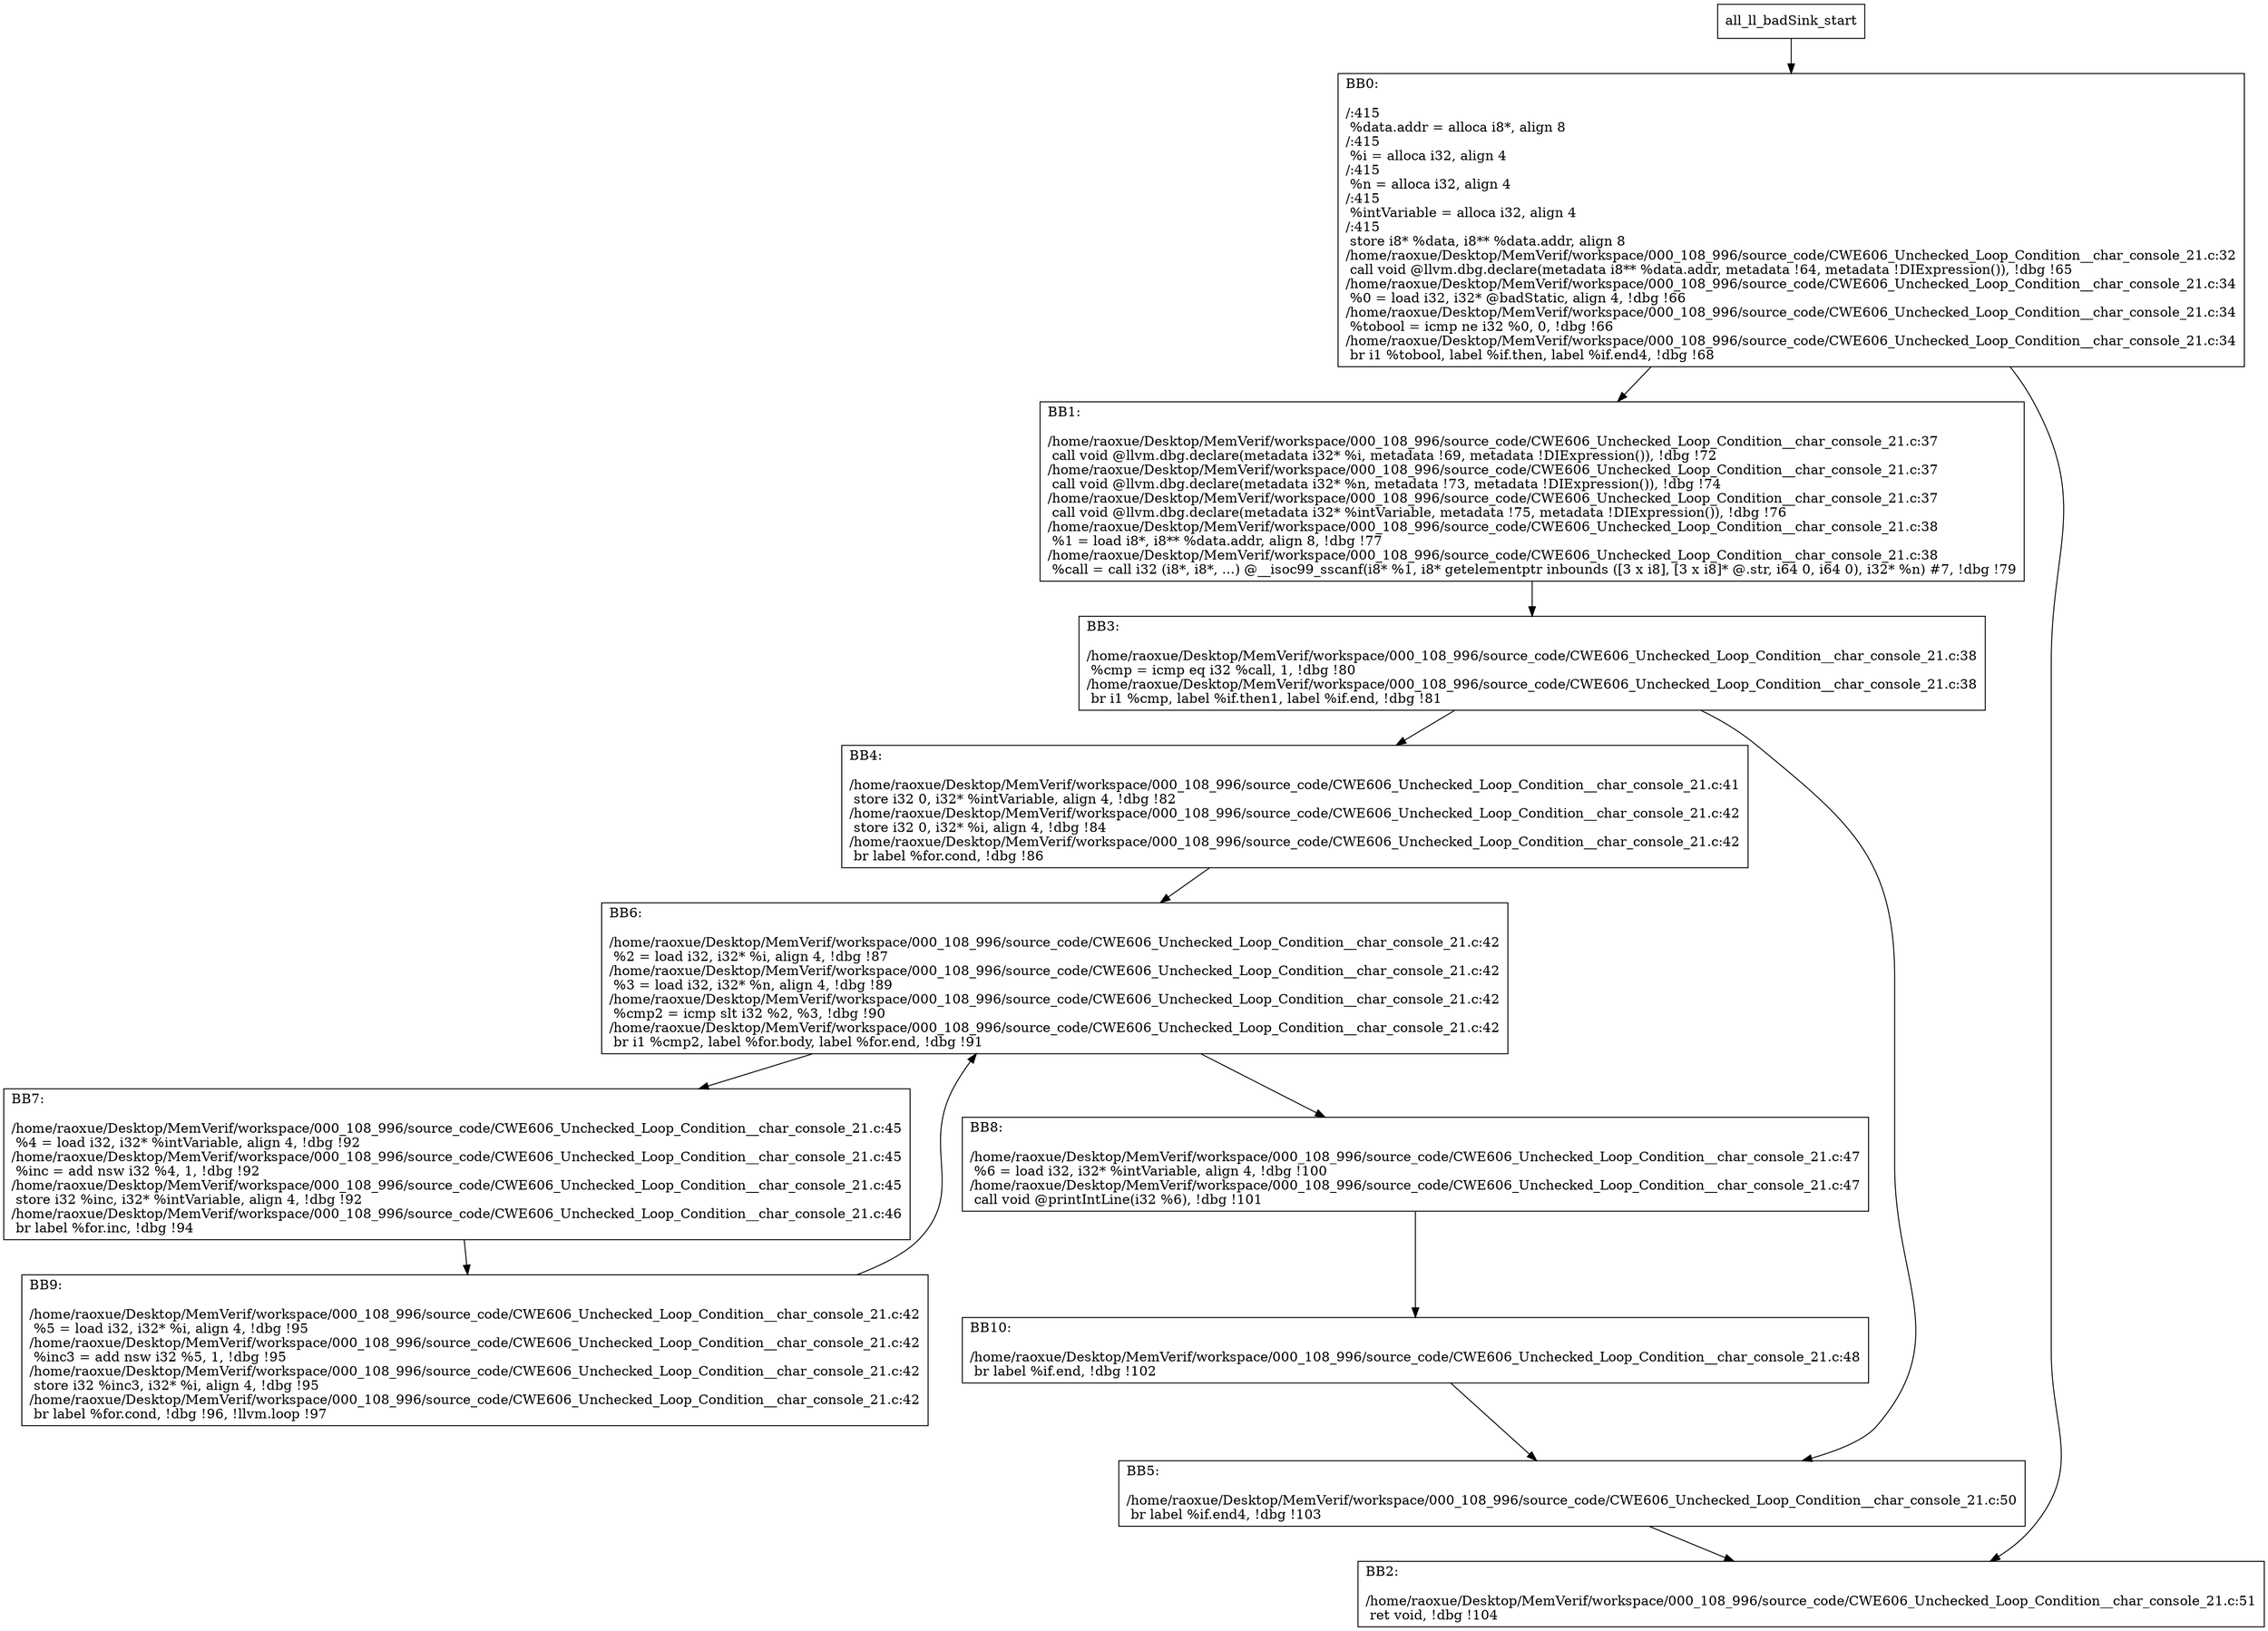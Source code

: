 digraph "CFG for'all_ll_badSink' function" {
	BBall_ll_badSink_start[shape=record,label="{all_ll_badSink_start}"];
	BBall_ll_badSink_start-> all_ll_badSinkBB0;
	all_ll_badSinkBB0 [shape=record, label="{BB0:\l\l/:415\l
  %data.addr = alloca i8*, align 8\l
/:415\l
  %i = alloca i32, align 4\l
/:415\l
  %n = alloca i32, align 4\l
/:415\l
  %intVariable = alloca i32, align 4\l
/:415\l
  store i8* %data, i8** %data.addr, align 8\l
/home/raoxue/Desktop/MemVerif/workspace/000_108_996/source_code/CWE606_Unchecked_Loop_Condition__char_console_21.c:32\l
  call void @llvm.dbg.declare(metadata i8** %data.addr, metadata !64, metadata !DIExpression()), !dbg !65\l
/home/raoxue/Desktop/MemVerif/workspace/000_108_996/source_code/CWE606_Unchecked_Loop_Condition__char_console_21.c:34\l
  %0 = load i32, i32* @badStatic, align 4, !dbg !66\l
/home/raoxue/Desktop/MemVerif/workspace/000_108_996/source_code/CWE606_Unchecked_Loop_Condition__char_console_21.c:34\l
  %tobool = icmp ne i32 %0, 0, !dbg !66\l
/home/raoxue/Desktop/MemVerif/workspace/000_108_996/source_code/CWE606_Unchecked_Loop_Condition__char_console_21.c:34\l
  br i1 %tobool, label %if.then, label %if.end4, !dbg !68\l
}"];
	all_ll_badSinkBB0-> all_ll_badSinkBB1;
	all_ll_badSinkBB0-> all_ll_badSinkBB2;
	all_ll_badSinkBB1 [shape=record, label="{BB1:\l\l/home/raoxue/Desktop/MemVerif/workspace/000_108_996/source_code/CWE606_Unchecked_Loop_Condition__char_console_21.c:37\l
  call void @llvm.dbg.declare(metadata i32* %i, metadata !69, metadata !DIExpression()), !dbg !72\l
/home/raoxue/Desktop/MemVerif/workspace/000_108_996/source_code/CWE606_Unchecked_Loop_Condition__char_console_21.c:37\l
  call void @llvm.dbg.declare(metadata i32* %n, metadata !73, metadata !DIExpression()), !dbg !74\l
/home/raoxue/Desktop/MemVerif/workspace/000_108_996/source_code/CWE606_Unchecked_Loop_Condition__char_console_21.c:37\l
  call void @llvm.dbg.declare(metadata i32* %intVariable, metadata !75, metadata !DIExpression()), !dbg !76\l
/home/raoxue/Desktop/MemVerif/workspace/000_108_996/source_code/CWE606_Unchecked_Loop_Condition__char_console_21.c:38\l
  %1 = load i8*, i8** %data.addr, align 8, !dbg !77\l
/home/raoxue/Desktop/MemVerif/workspace/000_108_996/source_code/CWE606_Unchecked_Loop_Condition__char_console_21.c:38\l
  %call = call i32 (i8*, i8*, ...) @__isoc99_sscanf(i8* %1, i8* getelementptr inbounds ([3 x i8], [3 x i8]* @.str, i64 0, i64 0), i32* %n) #7, !dbg !79\l
}"];
	all_ll_badSinkBB1-> all_ll_badSinkBB3;
	all_ll_badSinkBB3 [shape=record, label="{BB3:\l\l/home/raoxue/Desktop/MemVerif/workspace/000_108_996/source_code/CWE606_Unchecked_Loop_Condition__char_console_21.c:38\l
  %cmp = icmp eq i32 %call, 1, !dbg !80\l
/home/raoxue/Desktop/MemVerif/workspace/000_108_996/source_code/CWE606_Unchecked_Loop_Condition__char_console_21.c:38\l
  br i1 %cmp, label %if.then1, label %if.end, !dbg !81\l
}"];
	all_ll_badSinkBB3-> all_ll_badSinkBB4;
	all_ll_badSinkBB3-> all_ll_badSinkBB5;
	all_ll_badSinkBB4 [shape=record, label="{BB4:\l\l/home/raoxue/Desktop/MemVerif/workspace/000_108_996/source_code/CWE606_Unchecked_Loop_Condition__char_console_21.c:41\l
  store i32 0, i32* %intVariable, align 4, !dbg !82\l
/home/raoxue/Desktop/MemVerif/workspace/000_108_996/source_code/CWE606_Unchecked_Loop_Condition__char_console_21.c:42\l
  store i32 0, i32* %i, align 4, !dbg !84\l
/home/raoxue/Desktop/MemVerif/workspace/000_108_996/source_code/CWE606_Unchecked_Loop_Condition__char_console_21.c:42\l
  br label %for.cond, !dbg !86\l
}"];
	all_ll_badSinkBB4-> all_ll_badSinkBB6;
	all_ll_badSinkBB6 [shape=record, label="{BB6:\l\l/home/raoxue/Desktop/MemVerif/workspace/000_108_996/source_code/CWE606_Unchecked_Loop_Condition__char_console_21.c:42\l
  %2 = load i32, i32* %i, align 4, !dbg !87\l
/home/raoxue/Desktop/MemVerif/workspace/000_108_996/source_code/CWE606_Unchecked_Loop_Condition__char_console_21.c:42\l
  %3 = load i32, i32* %n, align 4, !dbg !89\l
/home/raoxue/Desktop/MemVerif/workspace/000_108_996/source_code/CWE606_Unchecked_Loop_Condition__char_console_21.c:42\l
  %cmp2 = icmp slt i32 %2, %3, !dbg !90\l
/home/raoxue/Desktop/MemVerif/workspace/000_108_996/source_code/CWE606_Unchecked_Loop_Condition__char_console_21.c:42\l
  br i1 %cmp2, label %for.body, label %for.end, !dbg !91\l
}"];
	all_ll_badSinkBB6-> all_ll_badSinkBB7;
	all_ll_badSinkBB6-> all_ll_badSinkBB8;
	all_ll_badSinkBB7 [shape=record, label="{BB7:\l\l/home/raoxue/Desktop/MemVerif/workspace/000_108_996/source_code/CWE606_Unchecked_Loop_Condition__char_console_21.c:45\l
  %4 = load i32, i32* %intVariable, align 4, !dbg !92\l
/home/raoxue/Desktop/MemVerif/workspace/000_108_996/source_code/CWE606_Unchecked_Loop_Condition__char_console_21.c:45\l
  %inc = add nsw i32 %4, 1, !dbg !92\l
/home/raoxue/Desktop/MemVerif/workspace/000_108_996/source_code/CWE606_Unchecked_Loop_Condition__char_console_21.c:45\l
  store i32 %inc, i32* %intVariable, align 4, !dbg !92\l
/home/raoxue/Desktop/MemVerif/workspace/000_108_996/source_code/CWE606_Unchecked_Loop_Condition__char_console_21.c:46\l
  br label %for.inc, !dbg !94\l
}"];
	all_ll_badSinkBB7-> all_ll_badSinkBB9;
	all_ll_badSinkBB9 [shape=record, label="{BB9:\l\l/home/raoxue/Desktop/MemVerif/workspace/000_108_996/source_code/CWE606_Unchecked_Loop_Condition__char_console_21.c:42\l
  %5 = load i32, i32* %i, align 4, !dbg !95\l
/home/raoxue/Desktop/MemVerif/workspace/000_108_996/source_code/CWE606_Unchecked_Loop_Condition__char_console_21.c:42\l
  %inc3 = add nsw i32 %5, 1, !dbg !95\l
/home/raoxue/Desktop/MemVerif/workspace/000_108_996/source_code/CWE606_Unchecked_Loop_Condition__char_console_21.c:42\l
  store i32 %inc3, i32* %i, align 4, !dbg !95\l
/home/raoxue/Desktop/MemVerif/workspace/000_108_996/source_code/CWE606_Unchecked_Loop_Condition__char_console_21.c:42\l
  br label %for.cond, !dbg !96, !llvm.loop !97\l
}"];
	all_ll_badSinkBB9-> all_ll_badSinkBB6;
	all_ll_badSinkBB8 [shape=record, label="{BB8:\l\l/home/raoxue/Desktop/MemVerif/workspace/000_108_996/source_code/CWE606_Unchecked_Loop_Condition__char_console_21.c:47\l
  %6 = load i32, i32* %intVariable, align 4, !dbg !100\l
/home/raoxue/Desktop/MemVerif/workspace/000_108_996/source_code/CWE606_Unchecked_Loop_Condition__char_console_21.c:47\l
  call void @printIntLine(i32 %6), !dbg !101\l
}"];
	all_ll_badSinkBB8-> all_ll_badSinkBB10;
	all_ll_badSinkBB10 [shape=record, label="{BB10:\l\l/home/raoxue/Desktop/MemVerif/workspace/000_108_996/source_code/CWE606_Unchecked_Loop_Condition__char_console_21.c:48\l
  br label %if.end, !dbg !102\l
}"];
	all_ll_badSinkBB10-> all_ll_badSinkBB5;
	all_ll_badSinkBB5 [shape=record, label="{BB5:\l\l/home/raoxue/Desktop/MemVerif/workspace/000_108_996/source_code/CWE606_Unchecked_Loop_Condition__char_console_21.c:50\l
  br label %if.end4, !dbg !103\l
}"];
	all_ll_badSinkBB5-> all_ll_badSinkBB2;
	all_ll_badSinkBB2 [shape=record, label="{BB2:\l\l/home/raoxue/Desktop/MemVerif/workspace/000_108_996/source_code/CWE606_Unchecked_Loop_Condition__char_console_21.c:51\l
  ret void, !dbg !104\l
}"];
}
